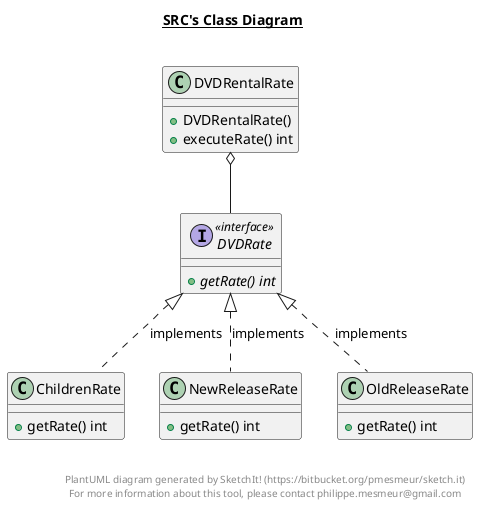 @startuml

title __SRC's Class Diagram__\n


    class ChildrenRate {
        + getRate() int
    }

  


    interface DVDRate <<interface>> {
        {abstract} + getRate() int
    }

  


  


    class NewReleaseRate {
        + getRate() int
    }

  


    class OldReleaseRate {
        + getRate() int
    }

  


    class DVDRentalRate {
        + DVDRentalRate()
        + executeRate() int
    }

  

  ChildrenRate .up.|> DVDRate : implements
  NewReleaseRate .up.|> DVDRate : implements
  OldReleaseRate .up.|> DVDRate : implements
  DVDRentalRate o-- DVDRate


right footer


PlantUML diagram generated by SketchIt! (https://bitbucket.org/pmesmeur/sketch.it)
For more information about this tool, please contact philippe.mesmeur@gmail.com
endfooter

@enduml
